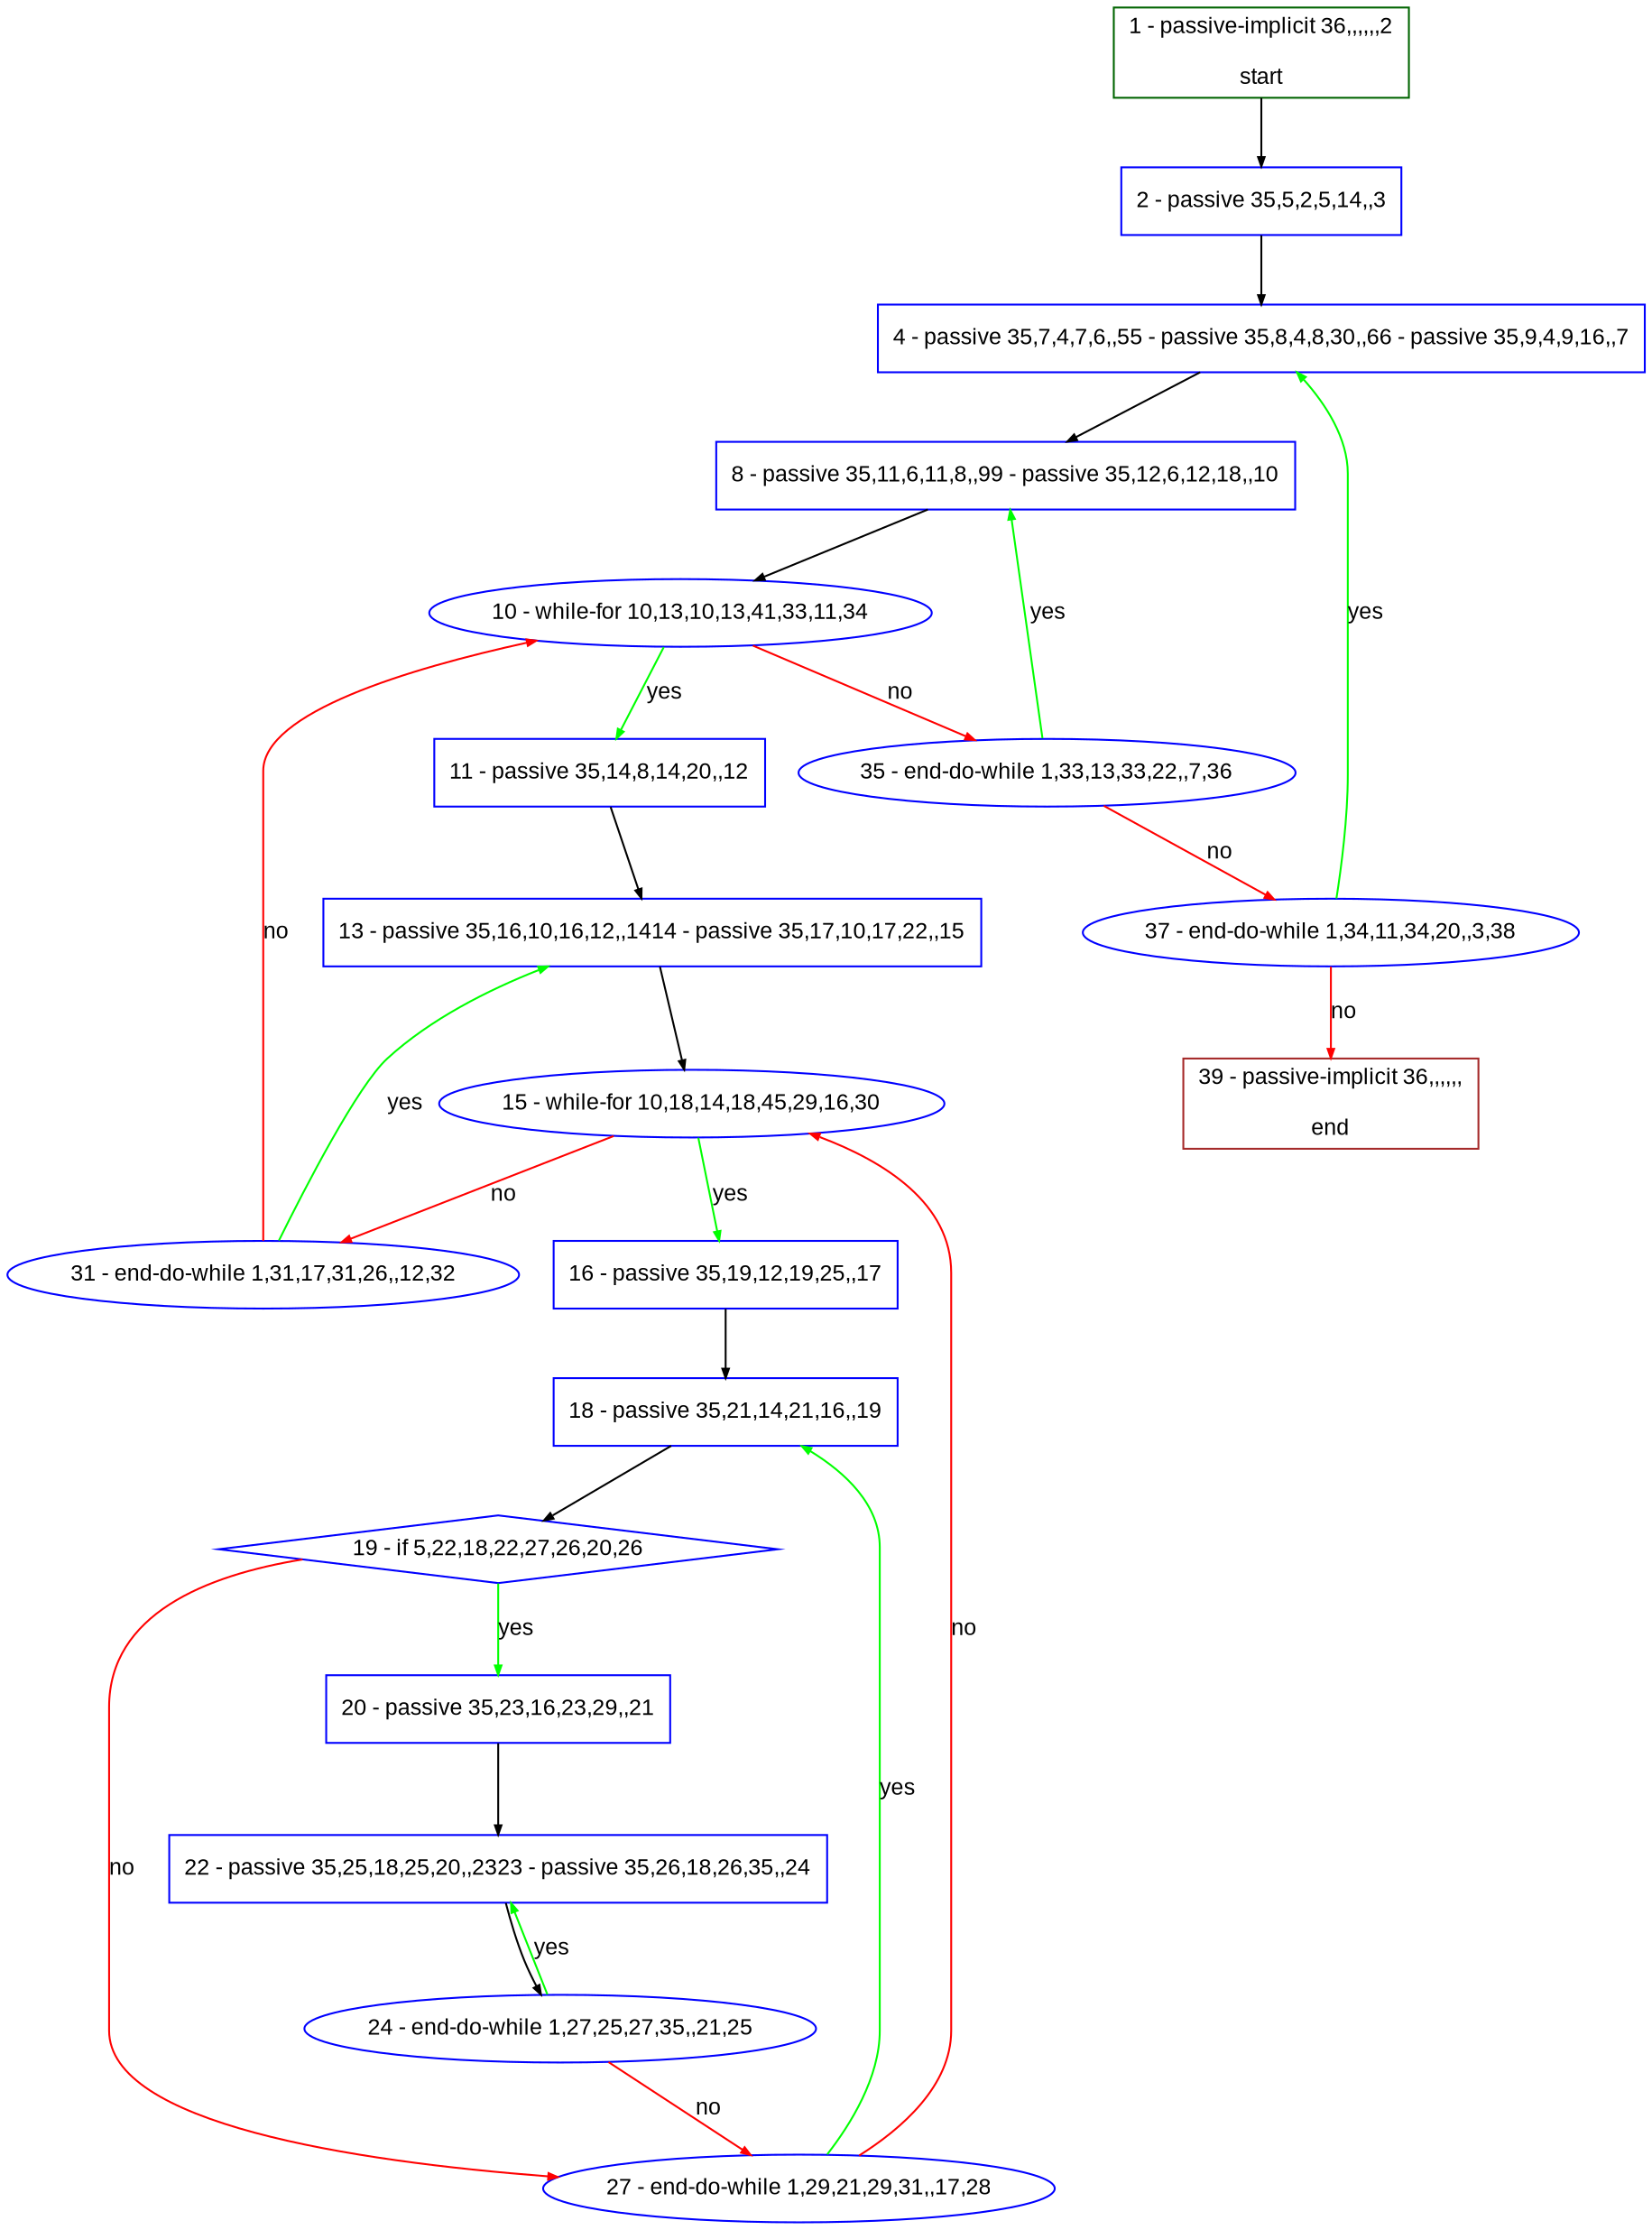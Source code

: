 digraph "" {
  graph [bgcolor="white", fillcolor="#FFFFCC", pack="true", packmode="clust", fontname="Arial", label="", fontsize="12", compound="true", style="rounded,filled"];
  node [node_initialized="no", fillcolor="white", fontname="Arial", label="", color="grey", fontsize="12", fixedsize="false", compound="true", shape="rectangle", style="filled"];
  edge [arrowtail="none", lhead="", fontcolor="black", fontname="Arial", label="", color="black", fontsize="12", arrowhead="normal", arrowsize="0.5", compound="true", ltail="", dir="forward"];
  __N1 [fillcolor="#ffffff", label="2 - passive 35,5,2,5,14,,3", color="#0000ff", shape="box", style="filled"];
  __N2 [fillcolor="#ffffff", label="1 - passive-implicit 36,,,,,,2\n\nstart", color="#006400", shape="box", style="filled"];
  __N3 [fillcolor="#ffffff", label="4 - passive 35,7,4,7,6,,55 - passive 35,8,4,8,30,,66 - passive 35,9,4,9,16,,7", color="#0000ff", shape="box", style="filled"];
  __N4 [fillcolor="#ffffff", label="8 - passive 35,11,6,11,8,,99 - passive 35,12,6,12,18,,10", color="#0000ff", shape="box", style="filled"];
  __N5 [fillcolor="#ffffff", label="10 - while-for 10,13,10,13,41,33,11,34", color="#0000ff", shape="oval", style="filled"];
  __N6 [fillcolor="#ffffff", label="11 - passive 35,14,8,14,20,,12", color="#0000ff", shape="box", style="filled"];
  __N7 [fillcolor="#ffffff", label="35 - end-do-while 1,33,13,33,22,,7,36", color="#0000ff", shape="oval", style="filled"];
  __N8 [fillcolor="#ffffff", label="13 - passive 35,16,10,16,12,,1414 - passive 35,17,10,17,22,,15", color="#0000ff", shape="box", style="filled"];
  __N9 [fillcolor="#ffffff", label="15 - while-for 10,18,14,18,45,29,16,30", color="#0000ff", shape="oval", style="filled"];
  __N10 [fillcolor="#ffffff", label="16 - passive 35,19,12,19,25,,17", color="#0000ff", shape="box", style="filled"];
  __N11 [fillcolor="#ffffff", label="31 - end-do-while 1,31,17,31,26,,12,32", color="#0000ff", shape="oval", style="filled"];
  __N12 [fillcolor="#ffffff", label="18 - passive 35,21,14,21,16,,19", color="#0000ff", shape="box", style="filled"];
  __N13 [fillcolor="#ffffff", label="19 - if 5,22,18,22,27,26,20,26", color="#0000ff", shape="diamond", style="filled"];
  __N14 [fillcolor="#ffffff", label="20 - passive 35,23,16,23,29,,21", color="#0000ff", shape="box", style="filled"];
  __N15 [fillcolor="#ffffff", label="27 - end-do-while 1,29,21,29,31,,17,28", color="#0000ff", shape="oval", style="filled"];
  __N16 [fillcolor="#ffffff", label="22 - passive 35,25,18,25,20,,2323 - passive 35,26,18,26,35,,24", color="#0000ff", shape="box", style="filled"];
  __N17 [fillcolor="#ffffff", label="24 - end-do-while 1,27,25,27,35,,21,25", color="#0000ff", shape="oval", style="filled"];
  __N18 [fillcolor="#ffffff", label="37 - end-do-while 1,34,11,34,20,,3,38", color="#0000ff", shape="oval", style="filled"];
  __N19 [fillcolor="#ffffff", label="39 - passive-implicit 36,,,,,,\n\nend", color="#a52a2a", shape="box", style="filled"];
  __N2 -> __N1 [arrowtail="none", color="#000000", label="", arrowhead="normal", dir="forward"];
  __N1 -> __N3 [arrowtail="none", color="#000000", label="", arrowhead="normal", dir="forward"];
  __N3 -> __N4 [arrowtail="none", color="#000000", label="", arrowhead="normal", dir="forward"];
  __N4 -> __N5 [arrowtail="none", color="#000000", label="", arrowhead="normal", dir="forward"];
  __N5 -> __N6 [arrowtail="none", color="#00ff00", label="yes", arrowhead="normal", dir="forward"];
  __N5 -> __N7 [arrowtail="none", color="#ff0000", label="no", arrowhead="normal", dir="forward"];
  __N6 -> __N8 [arrowtail="none", color="#000000", label="", arrowhead="normal", dir="forward"];
  __N8 -> __N9 [arrowtail="none", color="#000000", label="", arrowhead="normal", dir="forward"];
  __N9 -> __N10 [arrowtail="none", color="#00ff00", label="yes", arrowhead="normal", dir="forward"];
  __N9 -> __N11 [arrowtail="none", color="#ff0000", label="no", arrowhead="normal", dir="forward"];
  __N10 -> __N12 [arrowtail="none", color="#000000", label="", arrowhead="normal", dir="forward"];
  __N12 -> __N13 [arrowtail="none", color="#000000", label="", arrowhead="normal", dir="forward"];
  __N13 -> __N14 [arrowtail="none", color="#00ff00", label="yes", arrowhead="normal", dir="forward"];
  __N13 -> __N15 [arrowtail="none", color="#ff0000", label="no", arrowhead="normal", dir="forward"];
  __N14 -> __N16 [arrowtail="none", color="#000000", label="", arrowhead="normal", dir="forward"];
  __N16 -> __N17 [arrowtail="none", color="#000000", label="", arrowhead="normal", dir="forward"];
  __N17 -> __N16 [arrowtail="none", color="#00ff00", label="yes", arrowhead="normal", dir="forward"];
  __N17 -> __N15 [arrowtail="none", color="#ff0000", label="no", arrowhead="normal", dir="forward"];
  __N15 -> __N9 [arrowtail="none", color="#ff0000", label="no", arrowhead="normal", dir="forward"];
  __N15 -> __N12 [arrowtail="none", color="#00ff00", label="yes", arrowhead="normal", dir="forward"];
  __N11 -> __N5 [arrowtail="none", color="#ff0000", label="no", arrowhead="normal", dir="forward"];
  __N11 -> __N8 [arrowtail="none", color="#00ff00", label="yes", arrowhead="normal", dir="forward"];
  __N7 -> __N4 [arrowtail="none", color="#00ff00", label="yes", arrowhead="normal", dir="forward"];
  __N7 -> __N18 [arrowtail="none", color="#ff0000", label="no", arrowhead="normal", dir="forward"];
  __N18 -> __N3 [arrowtail="none", color="#00ff00", label="yes", arrowhead="normal", dir="forward"];
  __N18 -> __N19 [arrowtail="none", color="#ff0000", label="no", arrowhead="normal", dir="forward"];
}
